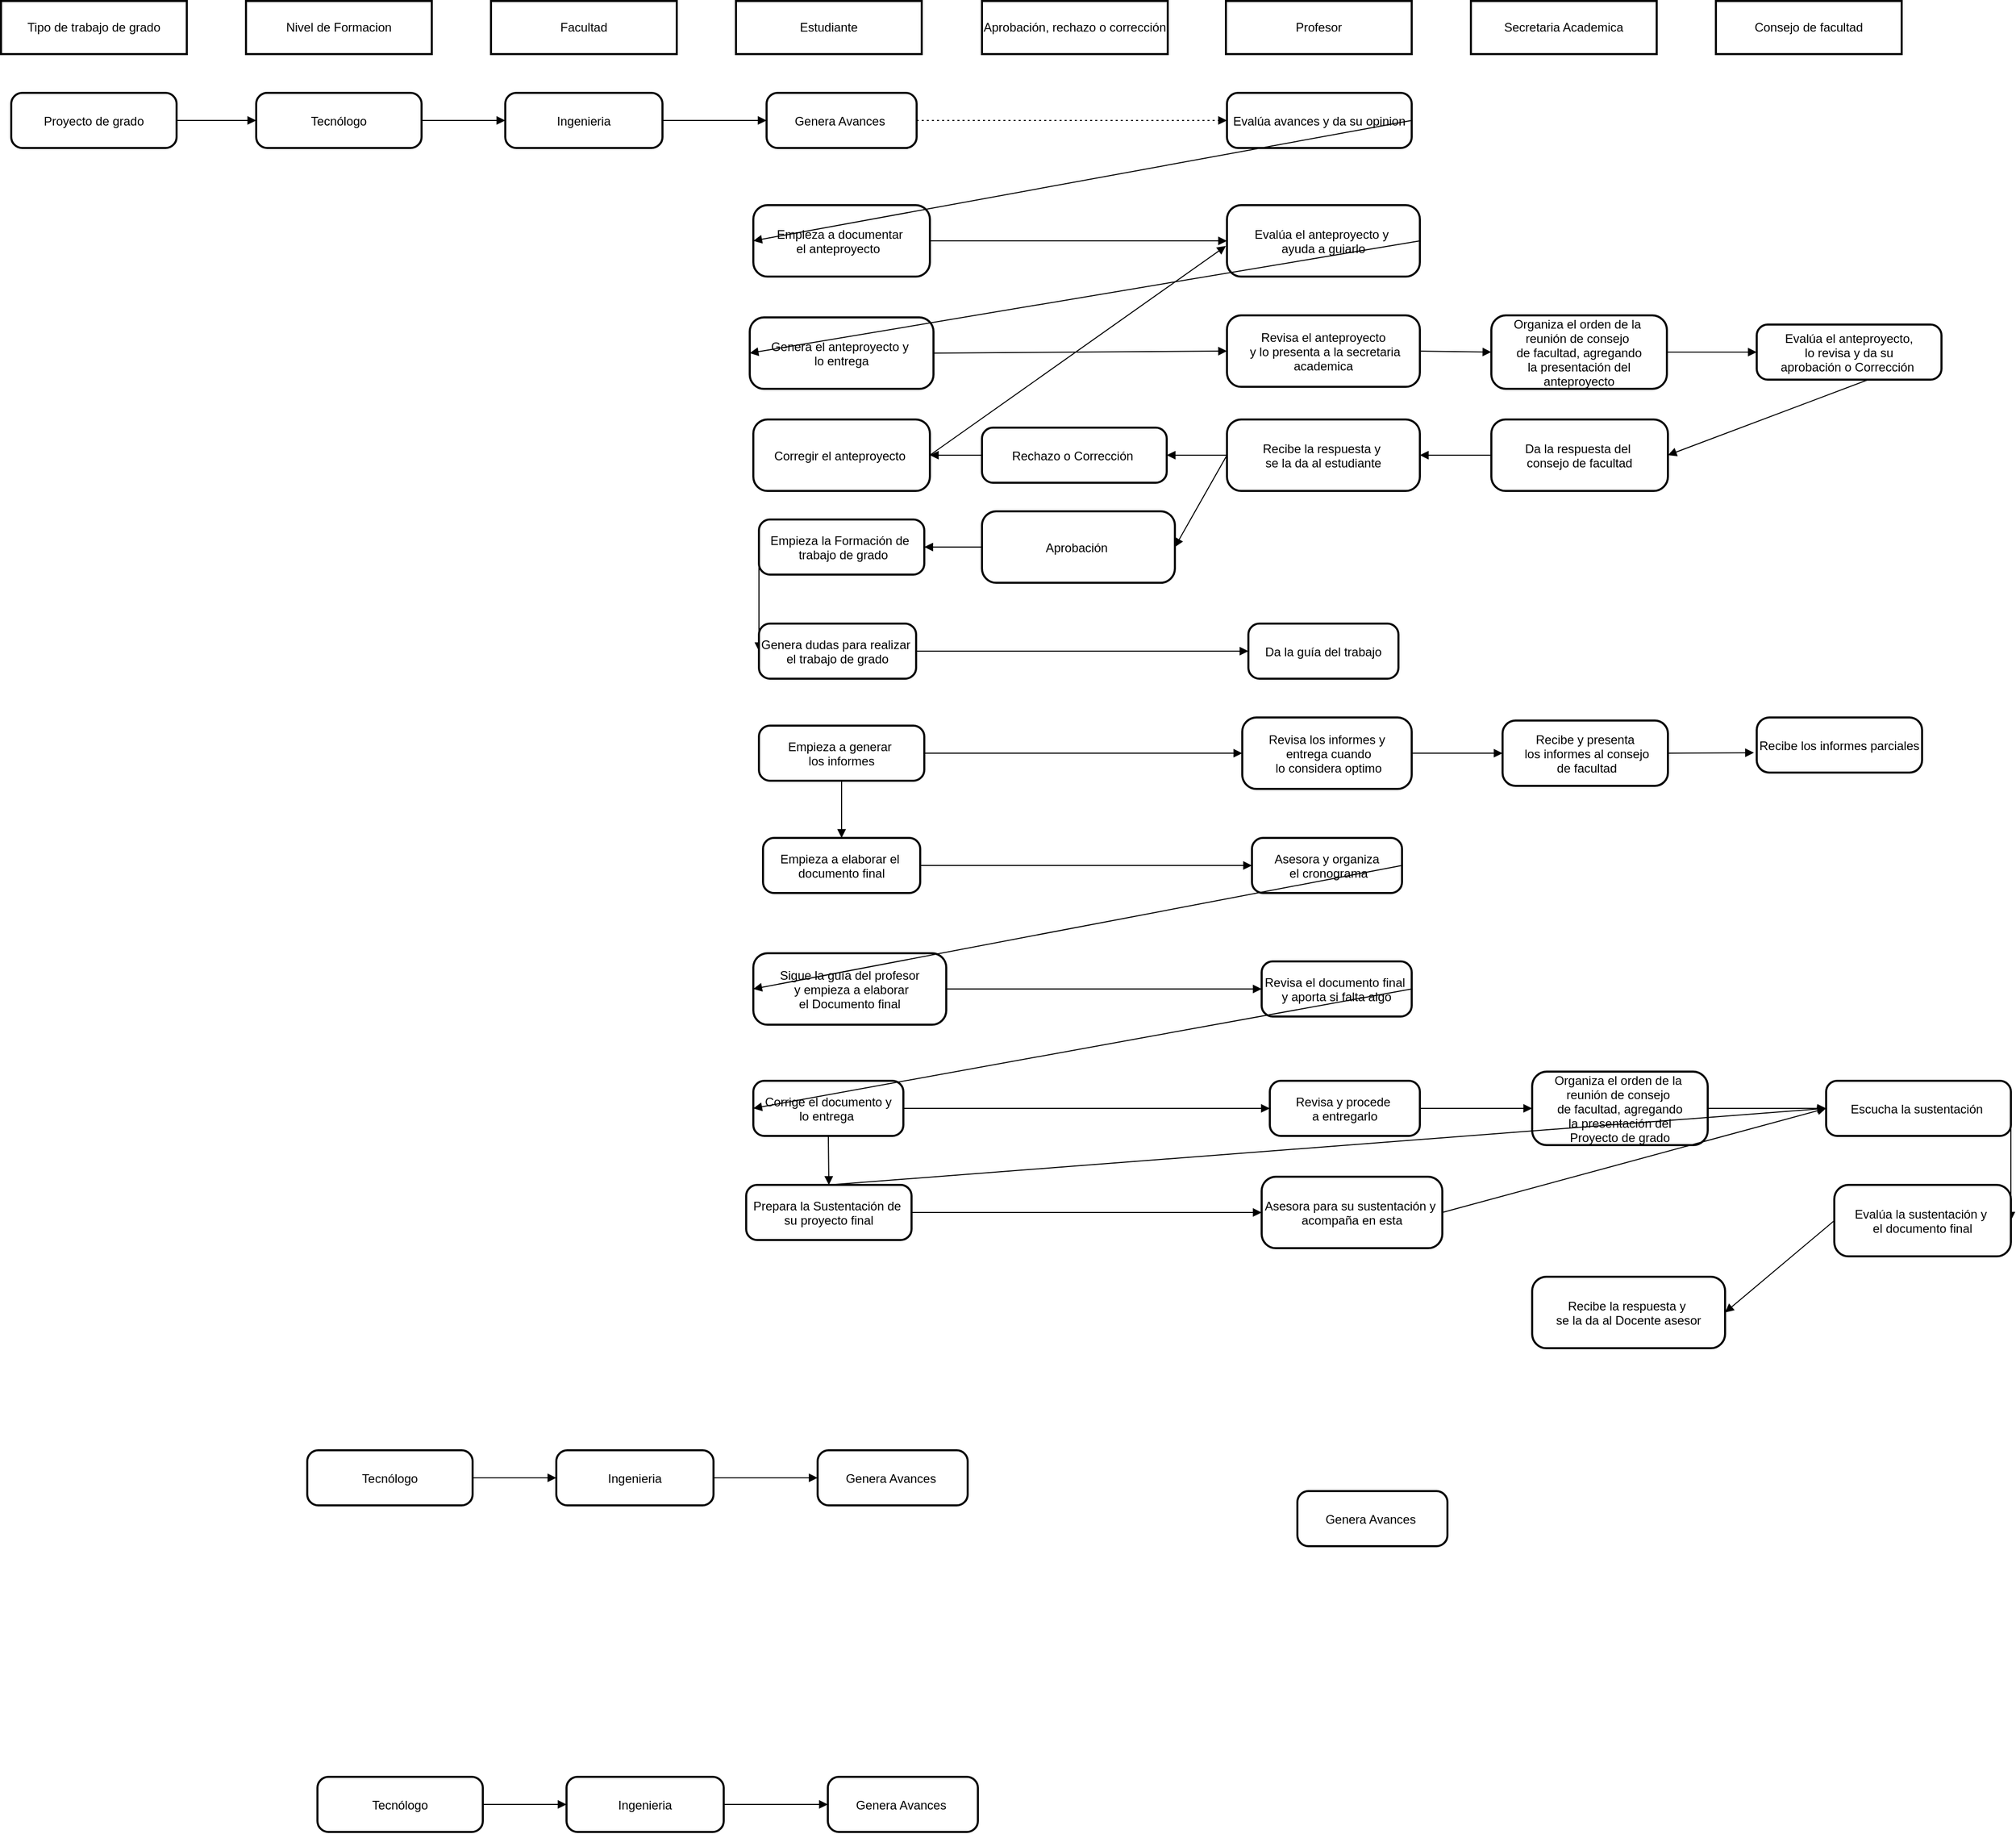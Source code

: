 <mxfile version="26.0.16">
  <diagram name="Página-1" id="ldlhN9DcdSFluAaM3SmI">
    <mxGraphModel dx="5675" dy="2648" grid="1" gridSize="10" guides="1" tooltips="1" connect="1" arrows="1" fold="1" page="1" pageScale="1" pageWidth="827" pageHeight="1169" math="0" shadow="0">
      <root>
        <mxCell id="0" />
        <mxCell id="1" parent="0" />
        <mxCell id="3" value="Estudiante" style="whiteSpace=wrap;strokeWidth=2;" parent="1" vertex="1">
          <mxGeometry x="360" y="30" width="182" height="52" as="geometry" />
        </mxCell>
        <mxCell id="4" value="Tecnólogo" style="rounded=1;arcSize=20;strokeWidth=2" parent="1" vertex="1">
          <mxGeometry x="-110" y="120" width="162" height="54" as="geometry" />
        </mxCell>
        <mxCell id="5" value="Ingenieria" style="rounded=1;arcSize=20;strokeWidth=2" parent="1" vertex="1">
          <mxGeometry x="134" y="120" width="154" height="54" as="geometry" />
        </mxCell>
        <mxCell id="6" value="Genera Avances " style="rounded=1;arcSize=20;strokeWidth=2" parent="1" vertex="1">
          <mxGeometry x="390" y="120" width="147" height="54" as="geometry" />
        </mxCell>
        <mxCell id="7" value="Evalúa avances y da su opinion" style="rounded=1;arcSize=20;strokeWidth=2" parent="1" vertex="1">
          <mxGeometry x="841" y="120" width="181" height="54" as="geometry" />
        </mxCell>
        <mxCell id="8" value="Empieza a documentar &#xa;el anteproyecto  " style="rounded=1;arcSize=20;strokeWidth=2" parent="1" vertex="1">
          <mxGeometry x="377" y="230" width="173" height="70" as="geometry" />
        </mxCell>
        <mxCell id="9" value="Evalúa el anteproyecto y &#xa;ayuda a guiarlo" style="rounded=1;arcSize=20;strokeWidth=2" parent="1" vertex="1">
          <mxGeometry x="841" y="230" width="189" height="70" as="geometry" />
        </mxCell>
        <mxCell id="10" value="" style="curved=1;startArrow=none;endArrow=block;exitX=1;exitY=0.5;entryX=0;entryY=0.5;" parent="1" source="4" target="5" edge="1">
          <mxGeometry relative="1" as="geometry">
            <Array as="points" />
          </mxGeometry>
        </mxCell>
        <mxCell id="11" value="" style="curved=1;startArrow=none;endArrow=block;exitX=1;exitY=0.5;entryX=0;entryY=0.5;" parent="1" source="5" target="6" edge="1">
          <mxGeometry relative="1" as="geometry">
            <Array as="points" />
          </mxGeometry>
        </mxCell>
        <mxCell id="12" value="" style="curved=1;startArrow=none;endArrow=block;exitX=1;exitY=0.5;entryX=0;entryY=0.5;" parent="1" source="7" target="8" edge="1">
          <mxGeometry relative="1" as="geometry">
            <Array as="points" />
          </mxGeometry>
        </mxCell>
        <mxCell id="13" value="" style="curved=1;startArrow=none;endArrow=block;exitX=1.01;exitY=0.5;entryX=0;entryY=0.5;" parent="1" source="8" target="9" edge="1">
          <mxGeometry relative="1" as="geometry">
            <Array as="points" />
          </mxGeometry>
        </mxCell>
        <mxCell id="14" value="" style="curved=1;dashed=1;dashPattern=2 3;startArrow=none;endArrow=block;exitX=1;exitY=0.5;entryX=0;entryY=0.5;" parent="1" source="6" target="7" edge="1">
          <mxGeometry relative="1" as="geometry">
            <Array as="points" />
          </mxGeometry>
        </mxCell>
        <mxCell id="mhiyrfmPje_6t8HJJJyb-14" value="Profesor" style="whiteSpace=wrap;strokeWidth=2;" vertex="1" parent="1">
          <mxGeometry x="840" y="30" width="182" height="52" as="geometry" />
        </mxCell>
        <mxCell id="mhiyrfmPje_6t8HJJJyb-15" value="Secretaria Academica" style="whiteSpace=wrap;strokeWidth=2;" vertex="1" parent="1">
          <mxGeometry x="1080" y="30" width="182" height="52" as="geometry" />
        </mxCell>
        <mxCell id="mhiyrfmPje_6t8HJJJyb-16" value="Aprobación, rechazo o corrección" style="whiteSpace=wrap;strokeWidth=2;" vertex="1" parent="1">
          <mxGeometry x="601" y="30" width="182" height="52" as="geometry" />
        </mxCell>
        <mxCell id="mhiyrfmPje_6t8HJJJyb-17" value="Facultad" style="whiteSpace=wrap;strokeWidth=2;" vertex="1" parent="1">
          <mxGeometry x="120" y="30" width="182" height="52" as="geometry" />
        </mxCell>
        <mxCell id="mhiyrfmPje_6t8HJJJyb-18" value="Nivel de Formacion" style="whiteSpace=wrap;strokeWidth=2;" vertex="1" parent="1">
          <mxGeometry x="-120" y="30" width="182" height="52" as="geometry" />
        </mxCell>
        <mxCell id="mhiyrfmPje_6t8HJJJyb-36" value="Genera el anteproyecto y &#xa;lo entrega" style="rounded=1;arcSize=20;strokeWidth=2" vertex="1" parent="1">
          <mxGeometry x="373.5" y="340" width="180" height="70" as="geometry" />
        </mxCell>
        <mxCell id="mhiyrfmPje_6t8HJJJyb-37" value="" style="curved=1;startArrow=none;endArrow=block;exitX=1;exitY=0.5;entryX=0;entryY=0.5;" edge="1" source="mhiyrfmPje_6t8HJJJyb-36" target="mhiyrfmPje_6t8HJJJyb-38" parent="1">
          <mxGeometry relative="1" as="geometry">
            <Array as="points" />
          </mxGeometry>
        </mxCell>
        <mxCell id="mhiyrfmPje_6t8HJJJyb-38" value="Revisa el anteproyecto&#xa; y lo presenta a la secretaria&#xa;academica" style="rounded=1;arcSize=20;strokeWidth=2" vertex="1" parent="1">
          <mxGeometry x="841" y="338" width="189" height="70" as="geometry" />
        </mxCell>
        <mxCell id="mhiyrfmPje_6t8HJJJyb-39" value="" style="curved=1;startArrow=none;endArrow=block;exitX=1;exitY=0.5;entryX=0;entryY=0.5;" edge="1" source="mhiyrfmPje_6t8HJJJyb-38" target="mhiyrfmPje_6t8HJJJyb-44" parent="1">
          <mxGeometry relative="1" as="geometry">
            <Array as="points" />
          </mxGeometry>
        </mxCell>
        <mxCell id="mhiyrfmPje_6t8HJJJyb-40" value="" style="curved=1;startArrow=none;endArrow=block;exitX=1;exitY=0.5;entryX=1;entryY=0.5;entryDx=0;entryDy=0;" edge="1" source="mhiyrfmPje_6t8HJJJyb-45" target="mhiyrfmPje_6t8HJJJyb-43" parent="1">
          <mxGeometry relative="1" as="geometry">
            <Array as="points" />
          </mxGeometry>
        </mxCell>
        <mxCell id="mhiyrfmPje_6t8HJJJyb-41" value="" style="curved=1;startArrow=none;endArrow=block;exitX=1.01;exitY=0.5;entryX=1;entryY=0.5;entryDx=0;entryDy=0;" edge="1" source="mhiyrfmPje_6t8HJJJyb-43" target="mhiyrfmPje_6t8HJJJyb-42" parent="1">
          <mxGeometry relative="1" as="geometry">
            <Array as="points" />
          </mxGeometry>
        </mxCell>
        <mxCell id="mhiyrfmPje_6t8HJJJyb-42" value="Recibe la respuesta y &#xa;se la da al estudiante" style="rounded=1;arcSize=20;strokeWidth=2" vertex="1" parent="1">
          <mxGeometry x="841" y="440" width="189" height="70" as="geometry" />
        </mxCell>
        <mxCell id="mhiyrfmPje_6t8HJJJyb-43" value="Da la respuesta del &#xa;consejo de facultad" style="rounded=1;arcSize=20;strokeWidth=2" vertex="1" parent="1">
          <mxGeometry x="1100" y="440" width="173" height="70" as="geometry" />
        </mxCell>
        <mxCell id="mhiyrfmPje_6t8HJJJyb-44" value="Organiza el orden de la &#xa;reunión de consejo &#xa;de facultad, agregando&#xa;la presentación del&#xa;anteproyecto" style="rounded=1;arcSize=20;strokeWidth=2" vertex="1" parent="1">
          <mxGeometry x="1100" y="338" width="172" height="72" as="geometry" />
        </mxCell>
        <mxCell id="mhiyrfmPje_6t8HJJJyb-45" value="Evalúa el anteproyecto,&#xa; lo revisa y da su &#xa;aprobación o Corrección " style="rounded=1;arcSize=20;strokeWidth=2" vertex="1" parent="1">
          <mxGeometry x="1360" y="347" width="181" height="54" as="geometry" />
        </mxCell>
        <mxCell id="mhiyrfmPje_6t8HJJJyb-46" value="Empieza la Formación de &#xa; trabajo de grado" style="rounded=1;arcSize=20;strokeWidth=2" vertex="1" parent="1">
          <mxGeometry x="382.5" y="538" width="162" height="54" as="geometry" />
        </mxCell>
        <mxCell id="mhiyrfmPje_6t8HJJJyb-47" value="" style="curved=1;startArrow=none;endArrow=block;exitX=0;exitY=0.5;entryX=0;entryY=0.5;exitDx=0;exitDy=0;entryDx=0;entryDy=0;" edge="1" source="mhiyrfmPje_6t8HJJJyb-46" target="mhiyrfmPje_6t8HJJJyb-48" parent="1">
          <mxGeometry relative="1" as="geometry">
            <Array as="points" />
          </mxGeometry>
        </mxCell>
        <mxCell id="mhiyrfmPje_6t8HJJJyb-48" value="Genera dudas para realizar &#xa;el trabajo de grado" style="rounded=1;arcSize=20;strokeWidth=2" vertex="1" parent="1">
          <mxGeometry x="382.5" y="640" width="154" height="54" as="geometry" />
        </mxCell>
        <mxCell id="mhiyrfmPje_6t8HJJJyb-49" value="" style="curved=1;startArrow=none;endArrow=block;exitX=1;exitY=0.5;entryX=0;entryY=0.5;" edge="1" source="mhiyrfmPje_6t8HJJJyb-48" target="mhiyrfmPje_6t8HJJJyb-54" parent="1">
          <mxGeometry relative="1" as="geometry">
            <Array as="points" />
          </mxGeometry>
        </mxCell>
        <mxCell id="mhiyrfmPje_6t8HJJJyb-50" value="" style="curved=1;startArrow=none;endArrow=block;exitX=0;exitY=0.5;entryX=1;entryY=0.5;entryDx=0;entryDy=0;exitDx=0;exitDy=0;" edge="1" source="mhiyrfmPje_6t8HJJJyb-55" target="mhiyrfmPje_6t8HJJJyb-53" parent="1">
          <mxGeometry relative="1" as="geometry">
            <Array as="points" />
          </mxGeometry>
        </mxCell>
        <mxCell id="mhiyrfmPje_6t8HJJJyb-51" value="" style="curved=1;startArrow=none;endArrow=block;exitX=1.01;exitY=0.5;" edge="1" source="mhiyrfmPje_6t8HJJJyb-53" parent="1">
          <mxGeometry relative="1" as="geometry">
            <Array as="points" />
            <mxPoint x="840" y="270" as="targetPoint" />
          </mxGeometry>
        </mxCell>
        <mxCell id="mhiyrfmPje_6t8HJJJyb-52" value="Aprobación " style="rounded=1;arcSize=20;strokeWidth=2" vertex="1" parent="1">
          <mxGeometry x="601" y="530" width="189" height="70" as="geometry" />
        </mxCell>
        <mxCell id="mhiyrfmPje_6t8HJJJyb-53" value="Corregir el anteproyecto " style="rounded=1;arcSize=20;strokeWidth=2" vertex="1" parent="1">
          <mxGeometry x="377" y="440" width="173" height="70" as="geometry" />
        </mxCell>
        <mxCell id="mhiyrfmPje_6t8HJJJyb-54" value="Da la guía del trabajo" style="rounded=1;arcSize=20;strokeWidth=2" vertex="1" parent="1">
          <mxGeometry x="862" y="640" width="147" height="54" as="geometry" />
        </mxCell>
        <mxCell id="mhiyrfmPje_6t8HJJJyb-55" value="Rechazo o Corrección " style="rounded=1;arcSize=20;strokeWidth=2" vertex="1" parent="1">
          <mxGeometry x="601" y="448" width="181" height="54" as="geometry" />
        </mxCell>
        <mxCell id="mhiyrfmPje_6t8HJJJyb-56" value="" style="curved=1;startArrow=none;endArrow=block;exitX=1;exitY=0.5;entryX=0;entryY=0.5;exitDx=0;exitDy=0;entryDx=0;entryDy=0;" edge="1" parent="1" source="9" target="mhiyrfmPje_6t8HJJJyb-36">
          <mxGeometry relative="1" as="geometry">
            <Array as="points" />
            <mxPoint x="250" y="320" as="sourcePoint" />
            <mxPoint x="332" y="320" as="targetPoint" />
          </mxGeometry>
        </mxCell>
        <mxCell id="mhiyrfmPje_6t8HJJJyb-57" value="" style="curved=1;startArrow=none;endArrow=block;exitX=1;exitY=0.5;entryX=0;entryY=0.5;exitDx=0;exitDy=0;entryDx=0;entryDy=0;" edge="1" parent="1" source="mhiyrfmPje_6t8HJJJyb-44" target="mhiyrfmPje_6t8HJJJyb-45">
          <mxGeometry relative="1" as="geometry">
            <Array as="points" />
            <mxPoint x="800" y="385" as="sourcePoint" />
            <mxPoint x="858" y="384" as="targetPoint" />
          </mxGeometry>
        </mxCell>
        <mxCell id="mhiyrfmPje_6t8HJJJyb-58" value="Consejo de facultad" style="whiteSpace=wrap;strokeWidth=2;" vertex="1" parent="1">
          <mxGeometry x="1320" y="30" width="182" height="52" as="geometry" />
        </mxCell>
        <mxCell id="mhiyrfmPje_6t8HJJJyb-59" value="" style="curved=1;startArrow=none;endArrow=block;exitX=0;exitY=0.5;entryX=1;entryY=0.5;entryDx=0;entryDy=0;exitDx=0;exitDy=0;" edge="1" parent="1" source="mhiyrfmPje_6t8HJJJyb-42" target="mhiyrfmPje_6t8HJJJyb-55">
          <mxGeometry relative="1" as="geometry">
            <Array as="points" />
            <mxPoint x="611" y="477" as="sourcePoint" />
            <mxPoint x="560" y="477" as="targetPoint" />
          </mxGeometry>
        </mxCell>
        <mxCell id="mhiyrfmPje_6t8HJJJyb-61" value="" style="curved=1;startArrow=none;endArrow=block;exitX=0;exitY=0.5;entryX=1;entryY=0.5;entryDx=0;entryDy=0;exitDx=0;exitDy=0;" edge="1" parent="1" source="mhiyrfmPje_6t8HJJJyb-42" target="mhiyrfmPje_6t8HJJJyb-52">
          <mxGeometry relative="1" as="geometry">
            <Array as="points" />
            <mxPoint x="851" y="485" as="sourcePoint" />
            <mxPoint x="792" y="485" as="targetPoint" />
          </mxGeometry>
        </mxCell>
        <mxCell id="mhiyrfmPje_6t8HJJJyb-62" value="Prepara la Sustentación de &#xa;su proyecto final" style="rounded=1;arcSize=20;strokeWidth=2" vertex="1" parent="1">
          <mxGeometry x="370" y="1190" width="162" height="54" as="geometry" />
        </mxCell>
        <mxCell id="mhiyrfmPje_6t8HJJJyb-63" value="" style="curved=1;startArrow=none;endArrow=block;exitX=0.5;exitY=1;entryX=0.5;entryY=0;exitDx=0;exitDy=0;entryDx=0;entryDy=0;" edge="1" source="mhiyrfmPje_6t8HJJJyb-109" target="mhiyrfmPje_6t8HJJJyb-62" parent="1">
          <mxGeometry relative="1" as="geometry">
            <Array as="points" />
          </mxGeometry>
        </mxCell>
        <mxCell id="mhiyrfmPje_6t8HJJJyb-64" value="Asesora para su sustentación y &#xa;acompaña en esta" style="rounded=1;arcSize=20;strokeWidth=2" vertex="1" parent="1">
          <mxGeometry x="875" y="1182" width="177" height="70" as="geometry" />
        </mxCell>
        <mxCell id="mhiyrfmPje_6t8HJJJyb-66" value="Genera Avances " style="rounded=1;arcSize=20;strokeWidth=2" vertex="1" parent="1">
          <mxGeometry x="910" y="1490" width="147" height="54" as="geometry" />
        </mxCell>
        <mxCell id="mhiyrfmPje_6t8HJJJyb-67" value="Empieza a generar &#xa;los informes" style="rounded=1;arcSize=20;strokeWidth=2" vertex="1" parent="1">
          <mxGeometry x="382.5" y="740" width="162" height="54" as="geometry" />
        </mxCell>
        <mxCell id="mhiyrfmPje_6t8HJJJyb-68" value="" style="curved=1;startArrow=none;endArrow=block;exitX=1;exitY=0.5;entryX=0;entryY=0.5;" edge="1" source="mhiyrfmPje_6t8HJJJyb-67" target="mhiyrfmPje_6t8HJJJyb-69" parent="1">
          <mxGeometry relative="1" as="geometry">
            <Array as="points" />
          </mxGeometry>
        </mxCell>
        <mxCell id="mhiyrfmPje_6t8HJJJyb-69" value="Revisa los informes y&#xa; entrega cuando&#xa; lo considera optimo" style="rounded=1;arcSize=20;strokeWidth=2" vertex="1" parent="1">
          <mxGeometry x="856" y="732" width="166" height="70" as="geometry" />
        </mxCell>
        <mxCell id="mhiyrfmPje_6t8HJJJyb-70" value="" style="curved=1;startArrow=none;endArrow=block;exitX=1;exitY=0.5;entryX=0;entryY=0.5;" edge="1" source="mhiyrfmPje_6t8HJJJyb-69" target="mhiyrfmPje_6t8HJJJyb-71" parent="1">
          <mxGeometry relative="1" as="geometry">
            <Array as="points" />
          </mxGeometry>
        </mxCell>
        <mxCell id="mhiyrfmPje_6t8HJJJyb-71" value="Recibe y presenta&#xa; los informes al consejo&#xa; de facultad" style="rounded=1;arcSize=20;strokeWidth=2" vertex="1" parent="1">
          <mxGeometry x="1111" y="735" width="162" height="64" as="geometry" />
        </mxCell>
        <mxCell id="mhiyrfmPje_6t8HJJJyb-72" value="" style="curved=1;startArrow=none;endArrow=block;exitX=0;exitY=0.5;entryX=1;entryY=0.5;entryDx=0;entryDy=0;exitDx=0;exitDy=0;" edge="1" parent="1" source="mhiyrfmPje_6t8HJJJyb-52" target="mhiyrfmPje_6t8HJJJyb-46">
          <mxGeometry relative="1" as="geometry">
            <Array as="points" />
            <mxPoint x="611" y="485" as="sourcePoint" />
            <mxPoint x="560" y="485" as="targetPoint" />
          </mxGeometry>
        </mxCell>
        <mxCell id="mhiyrfmPje_6t8HJJJyb-73" value="Tipo de trabajo de grado" style="whiteSpace=wrap;strokeWidth=2;" vertex="1" parent="1">
          <mxGeometry x="-360" y="30" width="182" height="52" as="geometry" />
        </mxCell>
        <mxCell id="mhiyrfmPje_6t8HJJJyb-74" value="Proyecto de grado" style="rounded=1;arcSize=20;strokeWidth=2" vertex="1" parent="1">
          <mxGeometry x="-350" y="120" width="162" height="54" as="geometry" />
        </mxCell>
        <mxCell id="mhiyrfmPje_6t8HJJJyb-75" value="" style="curved=1;startArrow=none;endArrow=block;exitX=1;exitY=0.5;entryX=0;entryY=0.5;entryDx=0;entryDy=0;" edge="1" source="mhiyrfmPje_6t8HJJJyb-74" parent="1" target="4">
          <mxGeometry relative="1" as="geometry">
            <Array as="points" />
            <mxPoint x="-126" y="147" as="targetPoint" />
          </mxGeometry>
        </mxCell>
        <mxCell id="mhiyrfmPje_6t8HJJJyb-76" value="Recibe los informes parciales" style="rounded=1;arcSize=23;strokeWidth=2" vertex="1" parent="1">
          <mxGeometry x="1360" y="732" width="162" height="54" as="geometry" />
        </mxCell>
        <mxCell id="mhiyrfmPje_6t8HJJJyb-78" value="Empieza a elaborar el &#xa;documento final" style="rounded=1;arcSize=20;strokeWidth=2" vertex="1" parent="1">
          <mxGeometry x="386.5" y="850" width="154" height="54" as="geometry" />
        </mxCell>
        <mxCell id="mhiyrfmPje_6t8HJJJyb-79" value="" style="curved=1;startArrow=none;endArrow=block;exitX=1;exitY=0.5;entryX=0;entryY=0.5;" edge="1" source="mhiyrfmPje_6t8HJJJyb-78" target="mhiyrfmPje_6t8HJJJyb-80" parent="1">
          <mxGeometry relative="1" as="geometry">
            <Array as="points" />
          </mxGeometry>
        </mxCell>
        <mxCell id="mhiyrfmPje_6t8HJJJyb-80" value="Asesora y organiza&#xa; el cronograma" style="rounded=1;arcSize=20;strokeWidth=2" vertex="1" parent="1">
          <mxGeometry x="865.5" y="850" width="147" height="54" as="geometry" />
        </mxCell>
        <mxCell id="mhiyrfmPje_6t8HJJJyb-96" value="" style="curved=1;startArrow=none;endArrow=block;entryX=-0.017;entryY=0.64;entryDx=0;entryDy=0;entryPerimeter=0;exitX=1;exitY=0.5;exitDx=0;exitDy=0;" edge="1" parent="1" source="mhiyrfmPje_6t8HJJJyb-71" target="mhiyrfmPje_6t8HJJJyb-76">
          <mxGeometry relative="1" as="geometry">
            <Array as="points" />
            <mxPoint x="1270" y="767" as="sourcePoint" />
            <mxPoint x="1121" y="777" as="targetPoint" />
          </mxGeometry>
        </mxCell>
        <mxCell id="mhiyrfmPje_6t8HJJJyb-97" value="" style="curved=1;startArrow=none;endArrow=block;exitX=0.5;exitY=1;entryX=0.5;entryY=0;exitDx=0;exitDy=0;entryDx=0;entryDy=0;" edge="1" parent="1" source="mhiyrfmPje_6t8HJJJyb-67" target="mhiyrfmPje_6t8HJJJyb-78">
          <mxGeometry relative="1" as="geometry">
            <Array as="points" />
            <mxPoint x="1032" y="777" as="sourcePoint" />
            <mxPoint x="1121" y="777" as="targetPoint" />
          </mxGeometry>
        </mxCell>
        <mxCell id="mhiyrfmPje_6t8HJJJyb-98" value="Sigue la guía del profesor&#xa; y empieza a elaborar&#xa;el Documento final" style="rounded=1;arcSize=20;strokeWidth=2" vertex="1" parent="1">
          <mxGeometry x="377" y="963" width="189" height="70" as="geometry" />
        </mxCell>
        <mxCell id="mhiyrfmPje_6t8HJJJyb-99" value="" style="curved=1;startArrow=none;endArrow=block;exitX=1;exitY=0.5;exitDx=0;exitDy=0;entryX=0;entryY=0.5;entryDx=0;entryDy=0;" edge="1" source="mhiyrfmPje_6t8HJJJyb-80" target="mhiyrfmPje_6t8HJJJyb-98" parent="1">
          <mxGeometry relative="1" as="geometry">
            <Array as="points" />
          </mxGeometry>
        </mxCell>
        <mxCell id="mhiyrfmPje_6t8HJJJyb-100" value="" style="curved=1;startArrow=none;endArrow=block;exitX=1;exitY=0.5;entryX=1;entryY=0.5;entryDx=0;entryDy=0;" edge="1" source="mhiyrfmPje_6t8HJJJyb-105" target="mhiyrfmPje_6t8HJJJyb-103" parent="1">
          <mxGeometry relative="1" as="geometry">
            <Array as="points" />
          </mxGeometry>
        </mxCell>
        <mxCell id="mhiyrfmPje_6t8HJJJyb-101" value="" style="curved=1;startArrow=none;endArrow=block;exitX=0;exitY=0.5;entryX=1;entryY=0.5;entryDx=0;entryDy=0;exitDx=0;exitDy=0;" edge="1" source="mhiyrfmPje_6t8HJJJyb-103" target="mhiyrfmPje_6t8HJJJyb-102" parent="1">
          <mxGeometry relative="1" as="geometry">
            <Array as="points" />
          </mxGeometry>
        </mxCell>
        <mxCell id="mhiyrfmPje_6t8HJJJyb-102" value="Recibe la respuesta y &#xa;se la da al Docente asesor" style="rounded=1;arcSize=20;strokeWidth=2" vertex="1" parent="1">
          <mxGeometry x="1140" y="1280" width="189" height="70" as="geometry" />
        </mxCell>
        <mxCell id="mhiyrfmPje_6t8HJJJyb-103" value="Evalúa la sustentación y &#xa;el documento final" style="rounded=1;arcSize=20;strokeWidth=2" vertex="1" parent="1">
          <mxGeometry x="1436" y="1190" width="173" height="70" as="geometry" />
        </mxCell>
        <mxCell id="mhiyrfmPje_6t8HJJJyb-104" value="Organiza el orden de la &#xa;reunión de consejo &#xa;de facultad, agregando&#xa;la presentación del&#xa;Proyecto de grado" style="rounded=1;arcSize=20;strokeWidth=2" vertex="1" parent="1">
          <mxGeometry x="1140" y="1079" width="172" height="72" as="geometry" />
        </mxCell>
        <mxCell id="mhiyrfmPje_6t8HJJJyb-105" value="Escucha la sustentación " style="rounded=1;arcSize=20;strokeWidth=2" vertex="1" parent="1">
          <mxGeometry x="1428" y="1088" width="181" height="54" as="geometry" />
        </mxCell>
        <mxCell id="mhiyrfmPje_6t8HJJJyb-106" value="" style="curved=1;startArrow=none;endArrow=block;exitX=1;exitY=0.5;entryX=0;entryY=0.5;exitDx=0;exitDy=0;entryDx=0;entryDy=0;" edge="1" source="mhiyrfmPje_6t8HJJJyb-104" target="mhiyrfmPje_6t8HJJJyb-105" parent="1">
          <mxGeometry relative="1" as="geometry">
            <Array as="points" />
            <mxPoint x="821" y="1017" as="sourcePoint" />
            <mxPoint x="879" y="1016" as="targetPoint" />
          </mxGeometry>
        </mxCell>
        <mxCell id="mhiyrfmPje_6t8HJJJyb-107" value="" style="curved=1;startArrow=none;endArrow=block;exitX=1;exitY=0.5;entryX=0;entryY=0.5;exitDx=0;exitDy=0;" edge="1" target="mhiyrfmPje_6t8HJJJyb-108" parent="1" source="mhiyrfmPje_6t8HJJJyb-98">
          <mxGeometry relative="1" as="geometry">
            <Array as="points" />
            <mxPoint x="580" y="998" as="sourcePoint" />
          </mxGeometry>
        </mxCell>
        <mxCell id="mhiyrfmPje_6t8HJJJyb-108" value="Revisa el documento final &#xa;y aporta si falta algo" style="rounded=1;arcSize=20;strokeWidth=2" vertex="1" parent="1">
          <mxGeometry x="875" y="971" width="147" height="54" as="geometry" />
        </mxCell>
        <mxCell id="mhiyrfmPje_6t8HJJJyb-109" value="Corrige el documento y&#xa;lo entrega " style="rounded=1;arcSize=20;strokeWidth=2" vertex="1" parent="1">
          <mxGeometry x="377" y="1088" width="147" height="54" as="geometry" />
        </mxCell>
        <mxCell id="mhiyrfmPje_6t8HJJJyb-110" value="" style="curved=1;startArrow=none;endArrow=block;exitX=1;exitY=0.5;entryX=0;entryY=0.5;exitDx=0;exitDy=0;" edge="1" target="mhiyrfmPje_6t8HJJJyb-109" parent="1" source="mhiyrfmPje_6t8HJJJyb-108">
          <mxGeometry relative="1" as="geometry">
            <Array as="points" />
            <mxPoint x="700" y="1026" as="sourcePoint" />
          </mxGeometry>
        </mxCell>
        <mxCell id="mhiyrfmPje_6t8HJJJyb-111" value="" style="curved=1;startArrow=none;endArrow=block;exitX=1;exitY=0.5;entryX=0;entryY=0.5;exitDx=0;exitDy=0;" edge="1" target="mhiyrfmPje_6t8HJJJyb-112" parent="1" source="mhiyrfmPje_6t8HJJJyb-109">
          <mxGeometry relative="1" as="geometry">
            <Array as="points" />
            <mxPoint x="510" y="1100" as="sourcePoint" />
          </mxGeometry>
        </mxCell>
        <mxCell id="mhiyrfmPje_6t8HJJJyb-112" value="Revisa y procede &#xa;a entregarlo" style="rounded=1;arcSize=20;strokeWidth=2" vertex="1" parent="1">
          <mxGeometry x="883" y="1088" width="147" height="54" as="geometry" />
        </mxCell>
        <mxCell id="mhiyrfmPje_6t8HJJJyb-113" value="" style="curved=1;startArrow=none;endArrow=block;exitX=1;exitY=0.5;entryX=0;entryY=0.5;exitDx=0;exitDy=0;entryDx=0;entryDy=0;" edge="1" parent="1" source="mhiyrfmPje_6t8HJJJyb-112" target="mhiyrfmPje_6t8HJJJyb-104">
          <mxGeometry relative="1" as="geometry">
            <Array as="points" />
            <mxPoint x="534" y="1125" as="sourcePoint" />
            <mxPoint x="893" y="1125" as="targetPoint" />
          </mxGeometry>
        </mxCell>
        <mxCell id="mhiyrfmPje_6t8HJJJyb-114" value="Tecnólogo" style="rounded=1;arcSize=20;strokeWidth=2" vertex="1" parent="1">
          <mxGeometry x="-50" y="1770" width="162" height="54" as="geometry" />
        </mxCell>
        <mxCell id="mhiyrfmPje_6t8HJJJyb-115" value="" style="curved=1;startArrow=none;endArrow=block;exitX=1;exitY=0.5;entryX=0;entryY=0.5;" edge="1" source="mhiyrfmPje_6t8HJJJyb-114" target="mhiyrfmPje_6t8HJJJyb-116" parent="1">
          <mxGeometry relative="1" as="geometry">
            <Array as="points" />
          </mxGeometry>
        </mxCell>
        <mxCell id="mhiyrfmPje_6t8HJJJyb-116" value="Ingenieria" style="rounded=1;arcSize=20;strokeWidth=2" vertex="1" parent="1">
          <mxGeometry x="194" y="1770" width="154" height="54" as="geometry" />
        </mxCell>
        <mxCell id="mhiyrfmPje_6t8HJJJyb-117" value="" style="curved=1;startArrow=none;endArrow=block;exitX=1;exitY=0.5;entryX=0;entryY=0.5;" edge="1" source="mhiyrfmPje_6t8HJJJyb-116" target="mhiyrfmPje_6t8HJJJyb-118" parent="1">
          <mxGeometry relative="1" as="geometry">
            <Array as="points" />
          </mxGeometry>
        </mxCell>
        <mxCell id="mhiyrfmPje_6t8HJJJyb-118" value="Genera Avances " style="rounded=1;arcSize=20;strokeWidth=2" vertex="1" parent="1">
          <mxGeometry x="450" y="1770" width="147" height="54" as="geometry" />
        </mxCell>
        <mxCell id="mhiyrfmPje_6t8HJJJyb-119" value="Tecnólogo" style="rounded=1;arcSize=20;strokeWidth=2" vertex="1" parent="1">
          <mxGeometry x="-60" y="1450" width="162" height="54" as="geometry" />
        </mxCell>
        <mxCell id="mhiyrfmPje_6t8HJJJyb-120" value="" style="curved=1;startArrow=none;endArrow=block;exitX=1;exitY=0.5;entryX=0;entryY=0.5;" edge="1" source="mhiyrfmPje_6t8HJJJyb-119" target="mhiyrfmPje_6t8HJJJyb-121" parent="1">
          <mxGeometry relative="1" as="geometry">
            <Array as="points" />
          </mxGeometry>
        </mxCell>
        <mxCell id="mhiyrfmPje_6t8HJJJyb-121" value="Ingenieria" style="rounded=1;arcSize=20;strokeWidth=2" vertex="1" parent="1">
          <mxGeometry x="184" y="1450" width="154" height="54" as="geometry" />
        </mxCell>
        <mxCell id="mhiyrfmPje_6t8HJJJyb-122" value="" style="curved=1;startArrow=none;endArrow=block;exitX=1;exitY=0.5;entryX=0;entryY=0.5;" edge="1" source="mhiyrfmPje_6t8HJJJyb-121" target="mhiyrfmPje_6t8HJJJyb-123" parent="1">
          <mxGeometry relative="1" as="geometry">
            <Array as="points" />
          </mxGeometry>
        </mxCell>
        <mxCell id="mhiyrfmPje_6t8HJJJyb-123" value="Genera Avances " style="rounded=1;arcSize=20;strokeWidth=2" vertex="1" parent="1">
          <mxGeometry x="440" y="1450" width="147" height="54" as="geometry" />
        </mxCell>
        <mxCell id="mhiyrfmPje_6t8HJJJyb-126" value="" style="curved=1;startArrow=none;endArrow=block;exitX=1;exitY=0.5;exitDx=0;exitDy=0;" edge="1" parent="1" source="mhiyrfmPje_6t8HJJJyb-62" target="mhiyrfmPje_6t8HJJJyb-64">
          <mxGeometry relative="1" as="geometry">
            <Array as="points" />
            <mxPoint x="461" y="1152" as="sourcePoint" />
            <mxPoint x="461" y="1200" as="targetPoint" />
          </mxGeometry>
        </mxCell>
        <mxCell id="mhiyrfmPje_6t8HJJJyb-127" value="" style="curved=1;startArrow=none;endArrow=block;exitX=0.5;exitY=0;exitDx=0;exitDy=0;entryX=0;entryY=0.5;entryDx=0;entryDy=0;" edge="1" parent="1" source="mhiyrfmPje_6t8HJJJyb-62" target="mhiyrfmPje_6t8HJJJyb-105">
          <mxGeometry relative="1" as="geometry">
            <Array as="points" />
            <mxPoint x="542" y="1227" as="sourcePoint" />
            <mxPoint x="885" y="1227" as="targetPoint" />
          </mxGeometry>
        </mxCell>
        <mxCell id="mhiyrfmPje_6t8HJJJyb-128" value="" style="curved=1;startArrow=none;endArrow=block;exitX=1;exitY=0.5;entryX=0;entryY=0.5;entryDx=0;entryDy=0;exitDx=0;exitDy=0;" edge="1" parent="1" source="mhiyrfmPje_6t8HJJJyb-64" target="mhiyrfmPje_6t8HJJJyb-105">
          <mxGeometry relative="1" as="geometry">
            <Array as="points" />
            <mxPoint x="1159" y="1190" as="sourcePoint" />
            <mxPoint x="1052" y="1280" as="targetPoint" />
          </mxGeometry>
        </mxCell>
      </root>
    </mxGraphModel>
  </diagram>
</mxfile>
